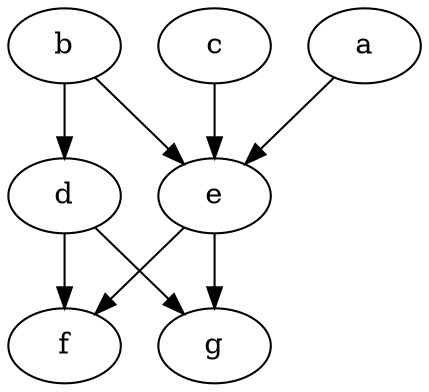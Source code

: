 digraph "4_processor_3_src_2_dest" {
	a		[Weight=1];
	b		[Weight=2];
	c		[Weight=1];
	d		[Weight=3];
	b -> d	[Weight=2];
	e		[Weight=2];
	a -> e	[Weight=2];
	b -> e	[Weight=2];
	c -> e	[Weight=5];
	f		[Weight=2];
	d -> f	[Weight=1];
	e -> f	[Weight=3];
	g		[Weight=3];
	d -> g	[Weight=4];
	e -> g	[Weight=2];
}